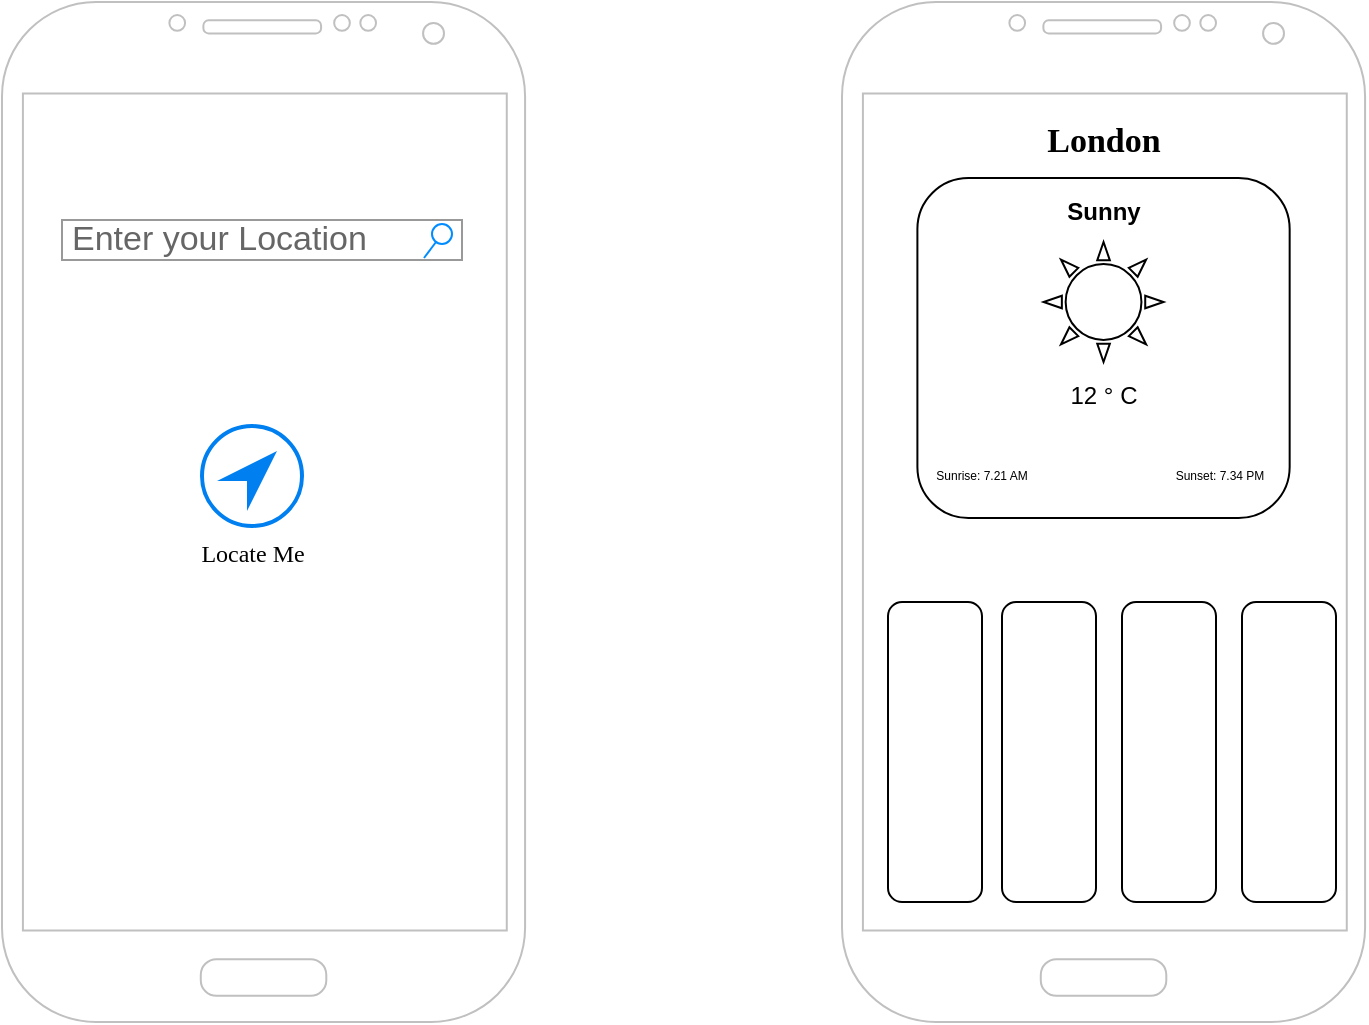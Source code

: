 <mxfile version="23.1.1" type="github">
  <diagram name="Page-1" id="RoSIapXsWeXiM6_yh6TW">
    <mxGraphModel dx="984" dy="666" grid="1" gridSize="10" guides="1" tooltips="1" connect="1" arrows="1" fold="1" page="1" pageScale="1" pageWidth="827" pageHeight="1169" math="0" shadow="0">
      <root>
        <mxCell id="0" />
        <mxCell id="1" parent="0" />
        <mxCell id="QkZ17e7S1r32K-w_9-47-1" value="" style="verticalLabelPosition=bottom;verticalAlign=top;html=1;shadow=0;dashed=0;strokeWidth=1;shape=mxgraph.android.phone2;strokeColor=#c0c0c0;" vertex="1" parent="1">
          <mxGeometry x="50" y="50" width="261.54" height="510" as="geometry" />
        </mxCell>
        <mxCell id="QkZ17e7S1r32K-w_9-47-6" value="Enter your Location" style="strokeWidth=1;shadow=0;dashed=0;align=center;html=1;shape=mxgraph.mockup.forms.searchBox;strokeColor=#999999;mainText=;strokeColor2=#008cff;fontColor=#666666;fontSize=17;align=left;spacingLeft=3;whiteSpace=wrap;" vertex="1" parent="1">
          <mxGeometry x="80" y="159" width="200" height="20" as="geometry" />
        </mxCell>
        <mxCell id="QkZ17e7S1r32K-w_9-47-18" value="Locate Me" style="html=1;verticalLabelPosition=bottom;align=center;labelBackgroundColor=#ffffff;verticalAlign=top;strokeWidth=2;strokeColor=#0080F0;shadow=0;dashed=0;shape=mxgraph.ios7.icons.location_2;fontFamily=Tahoma;fontStyle=0;fontColor=#000000;" vertex="1" parent="1">
          <mxGeometry x="150" y="262" width="50" height="50" as="geometry" />
        </mxCell>
        <mxCell id="QkZ17e7S1r32K-w_9-47-19" value="" style="verticalLabelPosition=bottom;verticalAlign=top;html=1;shadow=0;dashed=0;strokeWidth=1;shape=mxgraph.android.phone2;strokeColor=#c0c0c0;" vertex="1" parent="1">
          <mxGeometry x="470" y="50" width="261.54" height="510" as="geometry" />
        </mxCell>
        <mxCell id="QkZ17e7S1r32K-w_9-47-22" value="&lt;b&gt;&lt;font style=&quot;font-size: 17px;&quot; face=&quot;Tahoma&quot;&gt;London&lt;/font&gt;&lt;/b&gt;" style="text;html=1;strokeColor=none;fillColor=none;align=center;verticalAlign=middle;whiteSpace=wrap;rounded=0;" vertex="1" parent="1">
          <mxGeometry x="560.77" y="100" width="80" height="40" as="geometry" />
        </mxCell>
        <mxCell id="QkZ17e7S1r32K-w_9-47-23" value="" style="rounded=1;whiteSpace=wrap;html=1;" vertex="1" parent="1">
          <mxGeometry x="507.7" y="138" width="186.13" height="170" as="geometry" />
        </mxCell>
        <mxCell id="QkZ17e7S1r32K-w_9-47-24" value="" style="verticalLabelPosition=bottom;verticalAlign=top;html=1;shape=mxgraph.basic.sun" vertex="1" parent="1">
          <mxGeometry x="570.77" y="170" width="60" height="60" as="geometry" />
        </mxCell>
        <mxCell id="QkZ17e7S1r32K-w_9-47-32" value="" style="rounded=1;whiteSpace=wrap;html=1;" vertex="1" parent="1">
          <mxGeometry x="493" y="350" width="47" height="150" as="geometry" />
        </mxCell>
        <mxCell id="QkZ17e7S1r32K-w_9-47-33" value="" style="rounded=1;whiteSpace=wrap;html=1;" vertex="1" parent="1">
          <mxGeometry x="550" y="350" width="47" height="150" as="geometry" />
        </mxCell>
        <mxCell id="QkZ17e7S1r32K-w_9-47-34" value="" style="rounded=1;whiteSpace=wrap;html=1;" vertex="1" parent="1">
          <mxGeometry x="610" y="350" width="47" height="150" as="geometry" />
        </mxCell>
        <mxCell id="QkZ17e7S1r32K-w_9-47-35" value="" style="rounded=1;whiteSpace=wrap;html=1;" vertex="1" parent="1">
          <mxGeometry x="670" y="350" width="47" height="150" as="geometry" />
        </mxCell>
        <mxCell id="QkZ17e7S1r32K-w_9-47-37" value="12&amp;nbsp;° C" style="text;html=1;strokeColor=none;fillColor=none;align=center;verticalAlign=middle;whiteSpace=wrap;rounded=0;" vertex="1" parent="1">
          <mxGeometry x="570.77" y="232" width="60" height="30" as="geometry" />
        </mxCell>
        <mxCell id="QkZ17e7S1r32K-w_9-47-38" value="Sunny" style="text;html=1;strokeColor=none;fillColor=none;align=center;verticalAlign=middle;whiteSpace=wrap;rounded=0;fontStyle=1" vertex="1" parent="1">
          <mxGeometry x="570.77" y="140" width="60" height="30" as="geometry" />
        </mxCell>
        <mxCell id="QkZ17e7S1r32K-w_9-47-39" value="Sunrise: 7.21 AM" style="text;html=1;strokeColor=none;fillColor=none;align=center;verticalAlign=middle;whiteSpace=wrap;rounded=0;fontSize=6;" vertex="1" parent="1">
          <mxGeometry x="469.77" y="277" width="140" height="20" as="geometry" />
        </mxCell>
        <mxCell id="QkZ17e7S1r32K-w_9-47-40" value="Sunset: 7.34 PM" style="text;html=1;strokeColor=none;fillColor=none;align=center;verticalAlign=middle;whiteSpace=wrap;rounded=0;fontSize=6;" vertex="1" parent="1">
          <mxGeometry x="589" y="277" width="140" height="20" as="geometry" />
        </mxCell>
      </root>
    </mxGraphModel>
  </diagram>
</mxfile>
